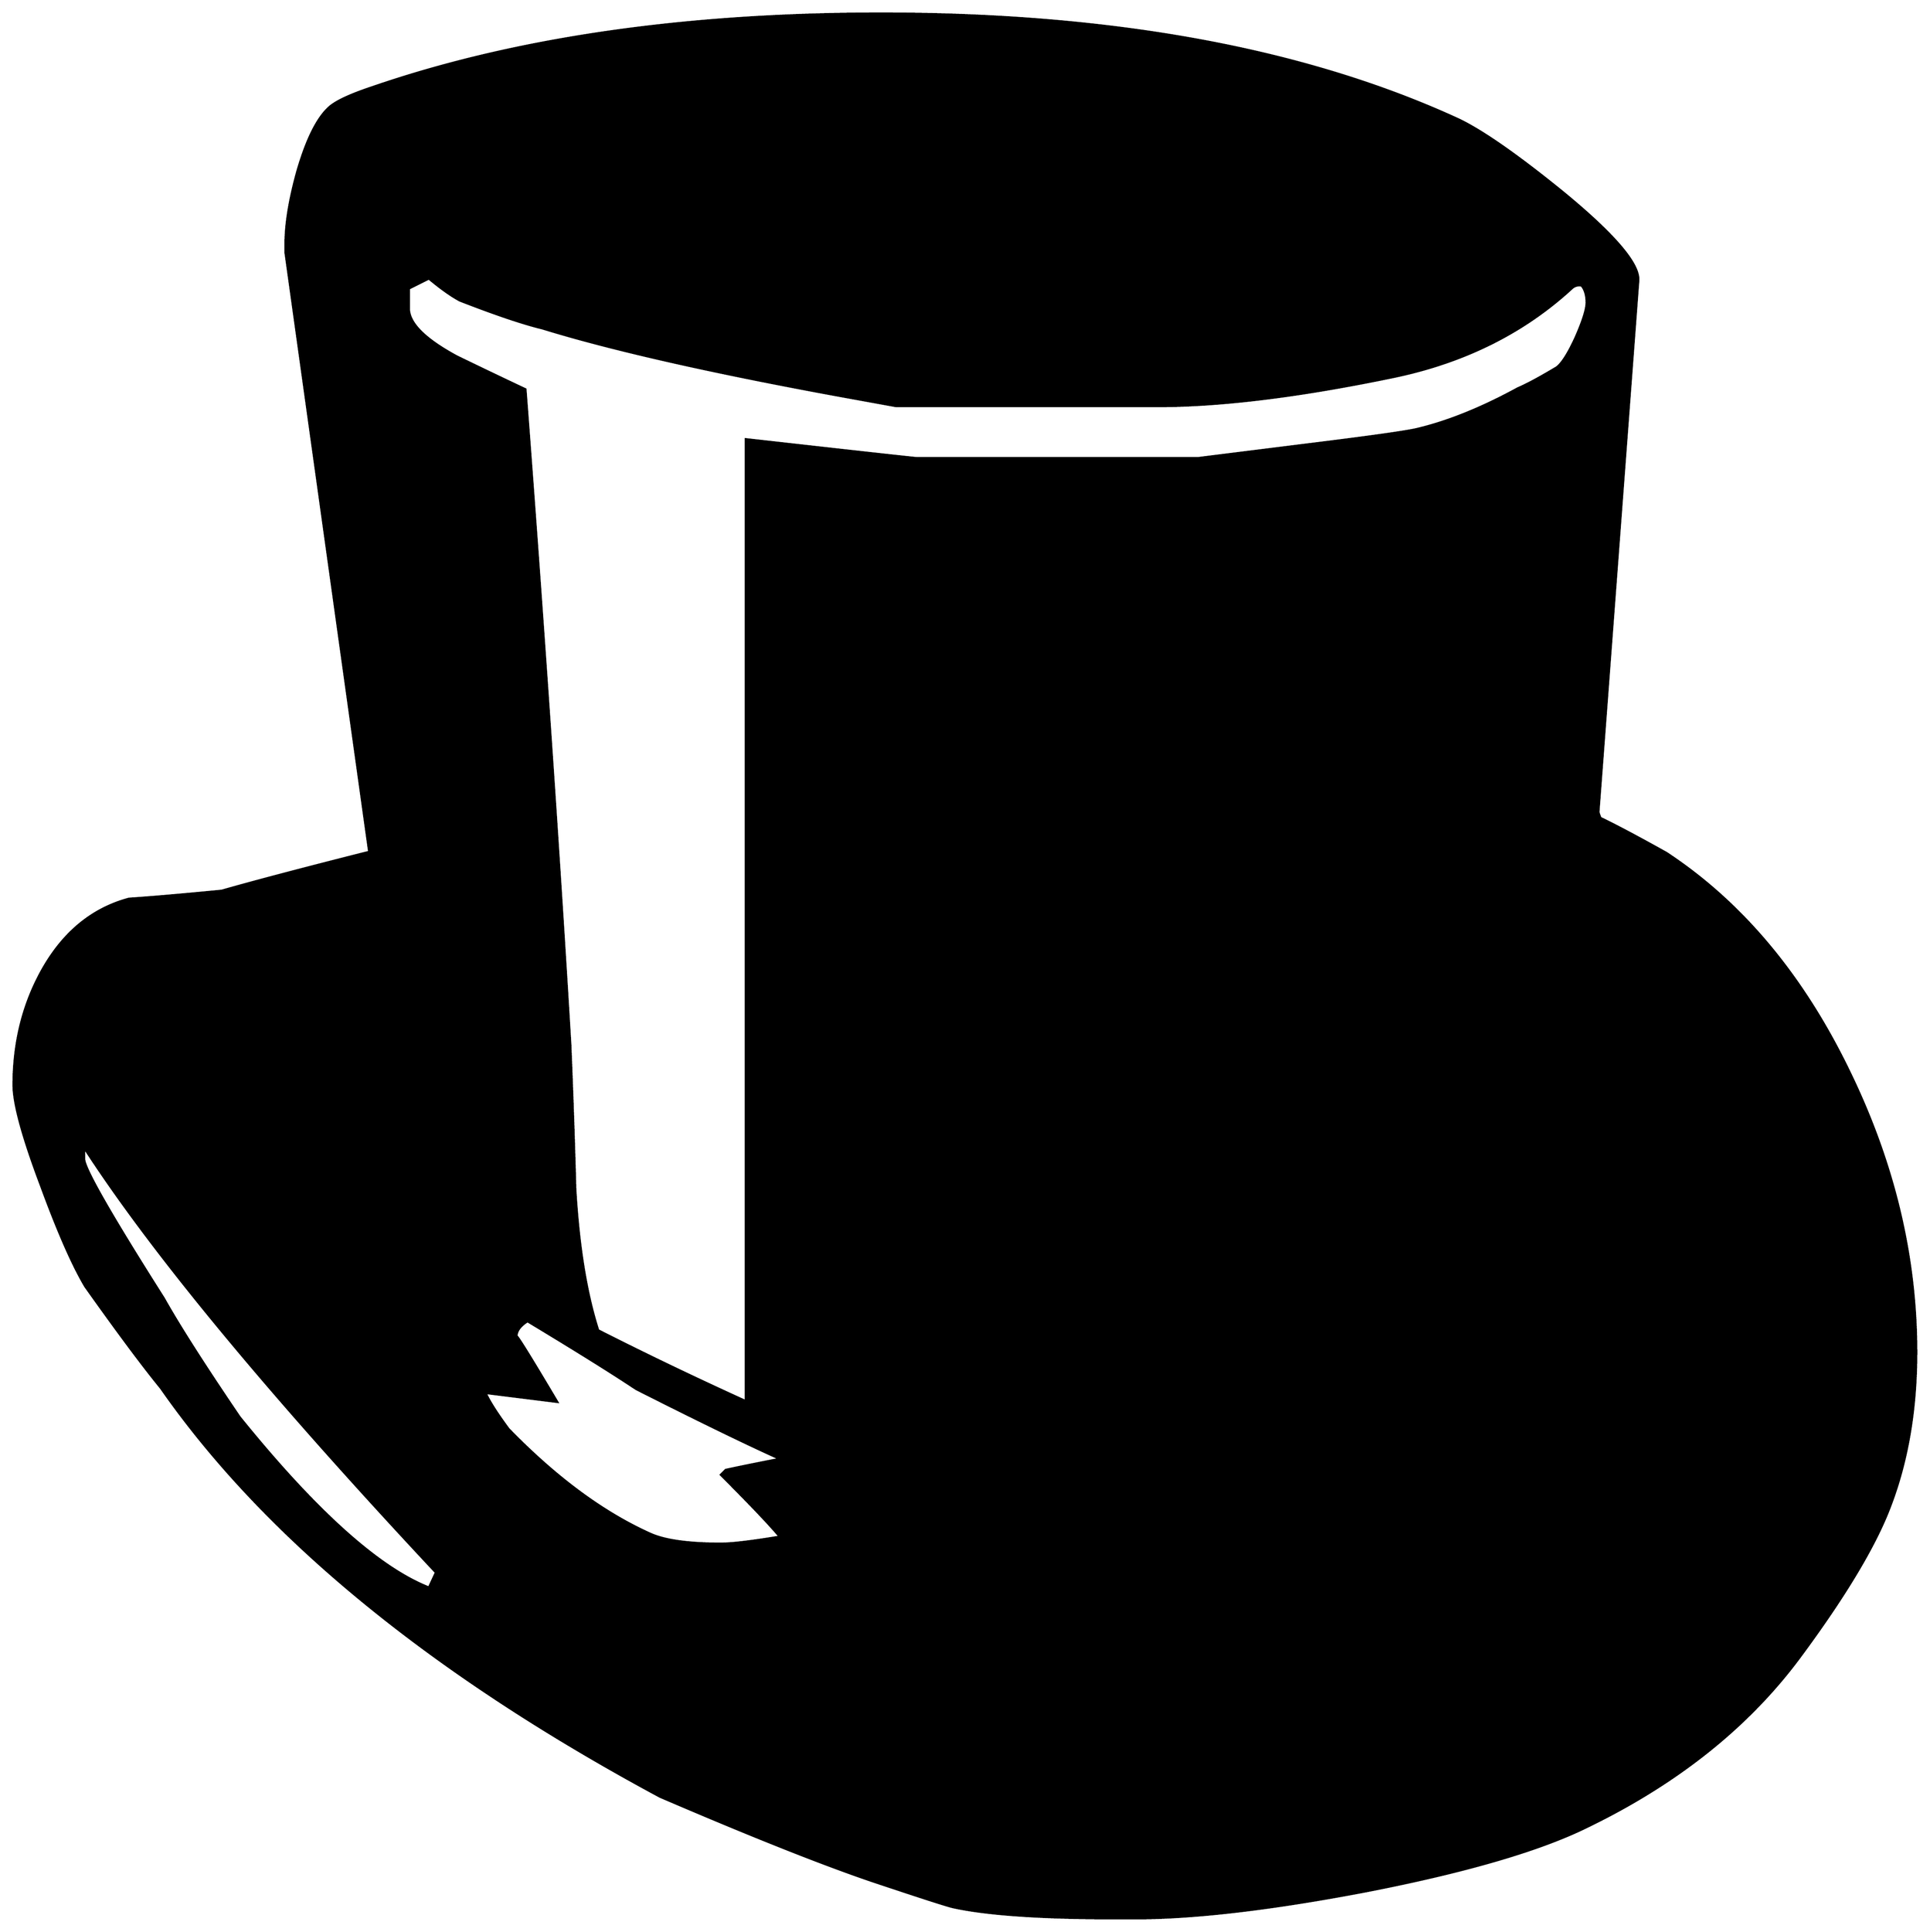 


\begin{tikzpicture}[y=0.80pt, x=0.80pt, yscale=-1.0, xscale=1.0, inner sep=0pt, outer sep=0pt]
\begin{scope}[shift={(100.0,1711.0)},nonzero rule]
  \path[draw=.,fill=.,line width=1.600pt] (1992.0,-200.0) ..
    controls (1992.0,-138.667) and (1982.0,-84.0) ..
    (1962.0,-36.0) .. controls (1946.0,2.0) and (1917.0,49.333) ..
    (1875.0,106.0) .. controls (1823.0,176.0) and (1751.333,233.0)
    .. (1660.0,277.0) .. controls (1612.0,300.333) and
    (1538.333,321.667) .. (1439.0,341.0) .. controls (1344.333,359.0)
    and (1267.333,368.0) .. (1208.0,368.0) -- (1188.0,368.0) ..
    controls (1114.0,368.0) and (1060.0,364.333) .. (1026.0,357.0)
    .. controls (1022.0,356.333) and (999.0,349.0) ..
    (957.0,335.0) .. controls (905.667,318.333) and (830.333,288.667) ..
    (731.0,246.0) .. controls (501.667,122.667) and (334.667,-14.0) ..
    (230.0,-164.0) .. controls (212.0,-186.0) and (186.667,-220.0)
    .. (154.0,-266.0) .. controls (141.333,-287.333) and
    (126.667,-320.667) .. (110.0,-366.0) .. controls (91.333,-415.333)
    and (82.0,-449.333) .. (82.0,-468.0) .. controls (82.0,-510.0)
    and (91.333,-548.0) .. (110.0,-582.0) .. controls
    (131.333,-620.667) and (160.667,-645.0) .. (198.0,-655.0) ..
    controls (218.667,-656.333) and (249.667,-659.0) .. (291.0,-663.0)
    .. controls (323.667,-672.333) and (373.0,-685.333) ..
    (439.0,-702.0) -- (355.0,-1303.0) .. controls
    (355.0,-1303.0) and (355.0,-1306.0) .. (355.0,-1312.0) ..
    controls (355.0,-1332.0) and (359.0,-1356.333) ..
    (367.0,-1385.0) .. controls (376.333,-1417.0) and
    (387.0,-1438.333) .. (399.0,-1449.0) .. controls
    (405.667,-1455.0) and (420.0,-1461.667) .. (442.0,-1469.0) ..
    controls (585.333,-1518.333) and (755.667,-1543.0) ..
    (953.0,-1543.0) .. controls (1185.0,-1543.0) and
    (1378.0,-1507.667) .. (1532.0,-1437.0) .. controls
    (1556.0,-1425.667) and (1591.0,-1401.333) .. (1637.0,-1364.0) ..
    controls (1689.0,-1321.333) and (1714.333,-1291.667) ..
    (1713.0,-1275.0) -- (1673.0,-742.0) .. controls
    (1673.0,-741.333) and (1673.667,-739.333) .. (1675.0,-736.0) ..
    controls (1690.333,-728.667) and (1712.333,-717.0) ..
    (1741.0,-701.0) .. controls (1817.0,-651.0) and
    (1878.333,-577.667) .. (1925.0,-481.0) .. controls
    (1969.667,-389.0) and (1992.0,-295.333) .. (1992.0,-200.0) --
    cycle(1661.0,-1253.0) .. controls (1661.0,-1260.333) and
    (1659.333,-1266.0) .. (1656.0,-1270.0) .. controls
    (1652.0,-1270.667) and (1648.667,-1269.667) .. (1646.0,-1267.0) ..
    controls (1597.333,-1222.333) and (1537.333,-1192.667) ..
    (1466.0,-1178.0) .. controls (1372.667,-1158.667) and
    (1294.0,-1149.0) .. (1230.0,-1149.0) -- (968.0,-1149.0) ..
    controls (968.0,-1149.0) and (953.333,-1151.667) ..
    (924.0,-1157.0) .. controls (788.0,-1181.667) and
    (684.333,-1205.0) .. (613.0,-1227.0) .. controls
    (593.667,-1231.667) and (566.0,-1241.0) .. (530.0,-1255.0) ..
    controls (521.333,-1259.667) and (511.0,-1267.0) ..
    (499.0,-1277.0) -- (479.0,-1267.0) -- (479.0,-1247.0) ..
    controls (479.0,-1232.333) and (495.0,-1216.333) ..
    (527.0,-1199.0) .. controls (550.333,-1187.667) and
    (573.333,-1176.667) .. (596.0,-1166.0) .. controls
    (614.0,-928.667) and (629.0,-709.667) .. (641.0,-509.0) ..
    controls (643.0,-461.0) and (644.667,-412.667) .. (646.0,-364.0)
    .. controls (649.333,-306.667) and (657.0,-259.333) ..
    (669.0,-222.0) .. controls (716.333,-198.0) and (765.667,-174.333)
    .. (817.0,-151.0) -- (817.0,-1116.0) .. controls
    (929.667,-1103.333) and (987.0,-1097.0) .. (989.0,-1097.0) --
    (1271.0,-1097.0) .. controls (1271.0,-1097.0) and
    (1308.333,-1101.667) .. (1383.0,-1111.0) .. controls
    (1442.333,-1118.333) and (1478.0,-1123.333) .. (1490.0,-1126.0) ..
    controls (1521.333,-1133.333) and (1555.333,-1147.0) ..
    (1592.0,-1167.0) .. controls (1601.333,-1171.0) and
    (1614.333,-1178.0) .. (1631.0,-1188.0) .. controls
    (1636.333,-1192.0) and (1642.667,-1202.0) .. (1650.0,-1218.0) ..
    controls (1657.333,-1234.667) and (1661.0,-1246.333) ..
    (1661.0,-1253.0) -- cycle(851.0,-15.0) .. controls
    (841.0,-27.0) and (821.333,-47.667) .. (792.0,-77.0) --
    (797.0,-82.0) .. controls (809.0,-84.667) and (827.0,-88.333) ..
    (851.0,-93.0) .. controls (818.333,-107.667) and (770.333,-131.0)
    .. (707.0,-163.0) .. controls (683.0,-179.0) and
    (646.667,-201.667) .. (598.0,-231.0) .. controls (590.667,-226.333)
    and (587.0,-221.333) .. (587.0,-216.0) .. controls
    (587.0,-218.0) and (600.667,-196.0) .. (628.0,-150.0) ..
    controls (612.0,-152.0) and (588.0,-155.0) .. (556.0,-159.0)
    .. controls (560.0,-150.333) and (567.667,-138.333) ..
    (579.0,-123.0) .. controls (626.333,-74.333) and (673.667,-39.333)
    .. (721.0,-18.0) .. controls (735.667,-11.333) and (759.333,-8.0)
    .. (792.0,-8.0) .. controls (803.333,-8.0) and (823.0,-10.333)
    .. (851.0,-15.0) -- cycle(506.0,21.0) .. controls
    (339.333,-157.0) and (221.667,-299.0) .. (153.0,-405.0) --
    (153.0,-394.0) .. controls (153.0,-384.667) and (179.667,-338.0)
    .. (233.0,-254.0) .. controls (248.333,-226.667) and
    (273.667,-187.0) .. (309.0,-135.0) .. controls (385.0,-41.0)
    and (448.333,16.0) .. (499.0,36.0) -- (506.0,21.0) -- cycle;
\end{scope}

\end{tikzpicture}

